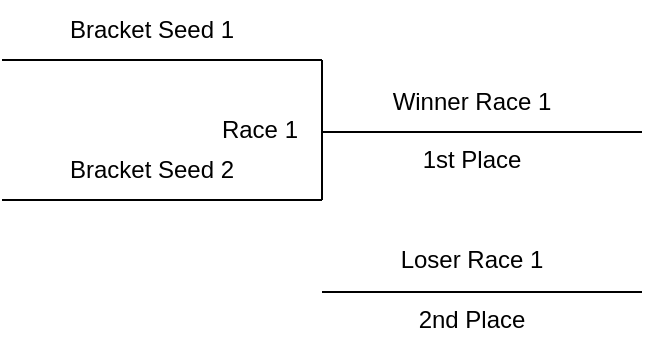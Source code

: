 <mxfile version="25.0.3">
  <diagram name="Page-1" id="QE7G1ACfn4Sz1XbLsYId">
    <mxGraphModel dx="1001" dy="826" grid="1" gridSize="10" guides="1" tooltips="1" connect="1" arrows="1" fold="1" page="1" pageScale="1" pageWidth="850" pageHeight="1100" math="0" shadow="0">
      <root>
        <mxCell id="0" />
        <mxCell id="1" parent="0" />
        <mxCell id="zmgILQPwE5HC3UxDP4bQ-1" value="" style="group" vertex="1" connectable="0" parent="1">
          <mxGeometry x="89" y="220" width="320" height="70" as="geometry" />
        </mxCell>
        <mxCell id="zmgILQPwE5HC3UxDP4bQ-2" value="" style="endArrow=none;html=1;rounded=0;" edge="1" parent="zmgILQPwE5HC3UxDP4bQ-1">
          <mxGeometry width="50" height="50" relative="1" as="geometry">
            <mxPoint as="sourcePoint" />
            <mxPoint x="160" as="targetPoint" />
          </mxGeometry>
        </mxCell>
        <mxCell id="zmgILQPwE5HC3UxDP4bQ-3" value="" style="endArrow=none;html=1;rounded=0;" edge="1" parent="zmgILQPwE5HC3UxDP4bQ-1">
          <mxGeometry width="50" height="50" relative="1" as="geometry">
            <mxPoint y="70" as="sourcePoint" />
            <mxPoint x="160" y="70" as="targetPoint" />
          </mxGeometry>
        </mxCell>
        <mxCell id="zmgILQPwE5HC3UxDP4bQ-4" value="" style="endArrow=none;html=1;rounded=0;" edge="1" parent="zmgILQPwE5HC3UxDP4bQ-1">
          <mxGeometry width="50" height="50" relative="1" as="geometry">
            <mxPoint x="160" y="70" as="sourcePoint" />
            <mxPoint x="160" as="targetPoint" />
          </mxGeometry>
        </mxCell>
        <mxCell id="zmgILQPwE5HC3UxDP4bQ-5" value="Race 1" style="text;html=1;align=right;verticalAlign=middle;whiteSpace=wrap;rounded=0;" vertex="1" parent="zmgILQPwE5HC3UxDP4bQ-1">
          <mxGeometry x="60" y="20" width="90" height="30" as="geometry" />
        </mxCell>
        <mxCell id="zmgILQPwE5HC3UxDP4bQ-6" value="" style="endArrow=none;html=1;rounded=0;" edge="1" parent="zmgILQPwE5HC3UxDP4bQ-1">
          <mxGeometry width="50" height="50" relative="1" as="geometry">
            <mxPoint x="160" y="36" as="sourcePoint" />
            <mxPoint x="320" y="36" as="targetPoint" />
          </mxGeometry>
        </mxCell>
        <mxCell id="zmgILQPwE5HC3UxDP4bQ-7" value="" style="endArrow=none;html=1;rounded=0;" edge="1" parent="1">
          <mxGeometry width="50" height="50" relative="1" as="geometry">
            <mxPoint x="249" y="336" as="sourcePoint" />
            <mxPoint x="409" y="336" as="targetPoint" />
          </mxGeometry>
        </mxCell>
        <mxCell id="zmgILQPwE5HC3UxDP4bQ-8" value="2nd Place" style="text;html=1;align=center;verticalAlign=middle;whiteSpace=wrap;rounded=0;" vertex="1" parent="1">
          <mxGeometry x="279" y="335" width="90" height="30" as="geometry" />
        </mxCell>
        <mxCell id="zmgILQPwE5HC3UxDP4bQ-9" value="Loser Race 1" style="text;html=1;align=center;verticalAlign=middle;whiteSpace=wrap;rounded=0;" vertex="1" parent="1">
          <mxGeometry x="279" y="305" width="90" height="30" as="geometry" />
        </mxCell>
        <mxCell id="zmgILQPwE5HC3UxDP4bQ-10" value="Winner Race 1" style="text;html=1;align=center;verticalAlign=middle;whiteSpace=wrap;rounded=0;" vertex="1" parent="1">
          <mxGeometry x="279" y="226" width="90" height="30" as="geometry" />
        </mxCell>
        <mxCell id="zmgILQPwE5HC3UxDP4bQ-11" value="Bracket Seed 1" style="text;html=1;align=center;verticalAlign=middle;whiteSpace=wrap;rounded=0;" vertex="1" parent="1">
          <mxGeometry x="119" y="190" width="90" height="30" as="geometry" />
        </mxCell>
        <mxCell id="zmgILQPwE5HC3UxDP4bQ-12" value="Bracket Seed 2" style="text;html=1;align=center;verticalAlign=middle;whiteSpace=wrap;rounded=0;" vertex="1" parent="1">
          <mxGeometry x="119" y="260" width="90" height="30" as="geometry" />
        </mxCell>
        <mxCell id="zmgILQPwE5HC3UxDP4bQ-13" value="1st Place" style="text;html=1;align=center;verticalAlign=middle;whiteSpace=wrap;rounded=0;" vertex="1" parent="1">
          <mxGeometry x="279" y="255" width="90" height="30" as="geometry" />
        </mxCell>
      </root>
    </mxGraphModel>
  </diagram>
</mxfile>
